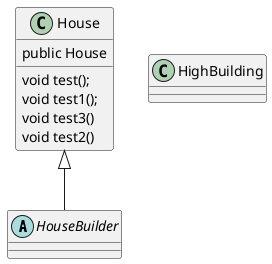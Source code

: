 @startuml
'https://plantuml.com/class-diagram


abstract class HouseBuilder
class House{
    public House
    void test();
    void test1();
    void test3()
    void test2()
}
class HighBuilding

House <|-- HouseBuilder

'List <|-- AbstractList
'Collection <|-- AbstractCollection
'
'Collection <|- List
'AbstractCollection <|- AbstractList
'AbstractList <|-- ArrayList
'
'class ArrayList {
'Object[] elementData
'size()
'}
'
'enum TimeUnit {
'DAYS
'HOURS
'MINUTES
'}

@enduml